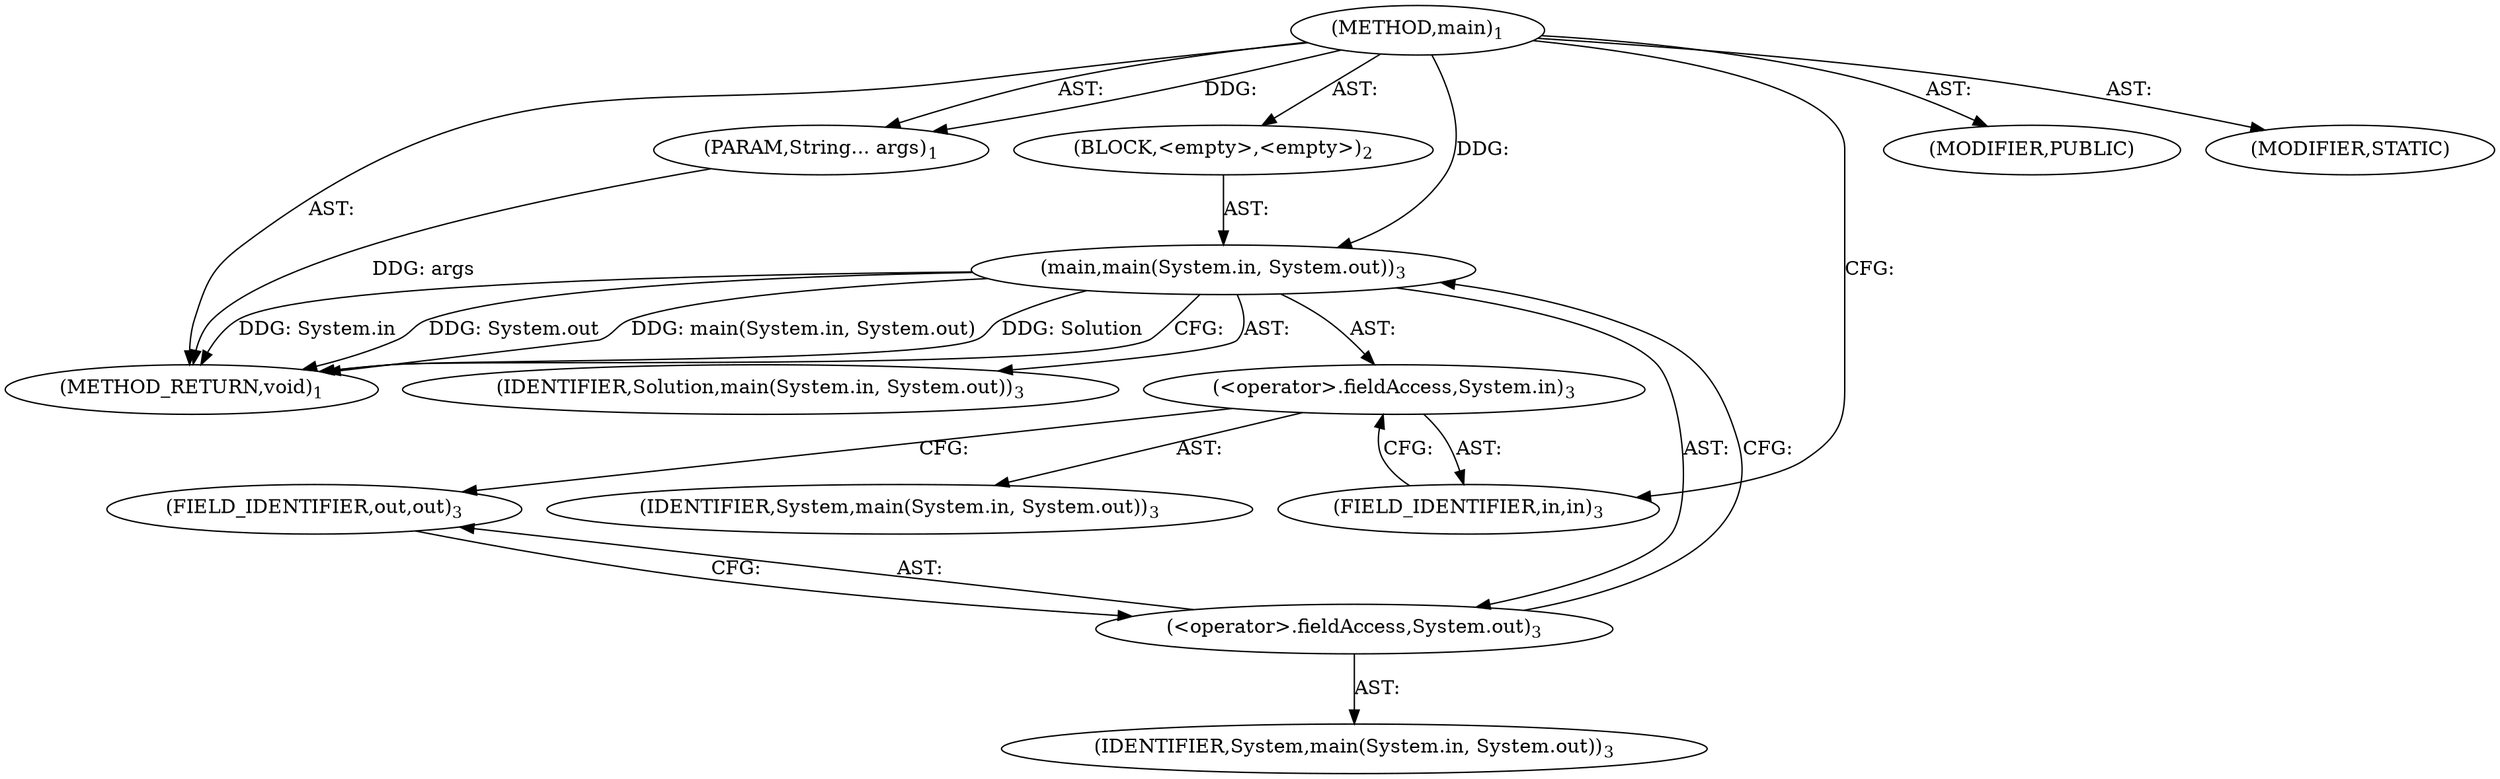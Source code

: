 digraph "main" {  
"17" [label = <(METHOD,main)<SUB>1</SUB>> ]
"18" [label = <(PARAM,String... args)<SUB>1</SUB>> ]
"19" [label = <(BLOCK,&lt;empty&gt;,&lt;empty&gt;)<SUB>2</SUB>> ]
"20" [label = <(main,main(System.in, System.out))<SUB>3</SUB>> ]
"21" [label = <(IDENTIFIER,Solution,main(System.in, System.out))<SUB>3</SUB>> ]
"22" [label = <(&lt;operator&gt;.fieldAccess,System.in)<SUB>3</SUB>> ]
"23" [label = <(IDENTIFIER,System,main(System.in, System.out))<SUB>3</SUB>> ]
"24" [label = <(FIELD_IDENTIFIER,in,in)<SUB>3</SUB>> ]
"25" [label = <(&lt;operator&gt;.fieldAccess,System.out)<SUB>3</SUB>> ]
"26" [label = <(IDENTIFIER,System,main(System.in, System.out))<SUB>3</SUB>> ]
"27" [label = <(FIELD_IDENTIFIER,out,out)<SUB>3</SUB>> ]
"28" [label = <(MODIFIER,PUBLIC)> ]
"29" [label = <(MODIFIER,STATIC)> ]
"30" [label = <(METHOD_RETURN,void)<SUB>1</SUB>> ]
  "17" -> "18"  [ label = "AST: "] 
  "17" -> "19"  [ label = "AST: "] 
  "17" -> "28"  [ label = "AST: "] 
  "17" -> "29"  [ label = "AST: "] 
  "17" -> "30"  [ label = "AST: "] 
  "19" -> "20"  [ label = "AST: "] 
  "20" -> "21"  [ label = "AST: "] 
  "20" -> "22"  [ label = "AST: "] 
  "20" -> "25"  [ label = "AST: "] 
  "22" -> "23"  [ label = "AST: "] 
  "22" -> "24"  [ label = "AST: "] 
  "25" -> "26"  [ label = "AST: "] 
  "25" -> "27"  [ label = "AST: "] 
  "20" -> "30"  [ label = "CFG: "] 
  "22" -> "27"  [ label = "CFG: "] 
  "25" -> "20"  [ label = "CFG: "] 
  "24" -> "22"  [ label = "CFG: "] 
  "27" -> "25"  [ label = "CFG: "] 
  "17" -> "24"  [ label = "CFG: "] 
  "18" -> "30"  [ label = "DDG: args"] 
  "20" -> "30"  [ label = "DDG: System.in"] 
  "20" -> "30"  [ label = "DDG: System.out"] 
  "20" -> "30"  [ label = "DDG: main(System.in, System.out)"] 
  "20" -> "30"  [ label = "DDG: Solution"] 
  "17" -> "18"  [ label = "DDG: "] 
  "17" -> "20"  [ label = "DDG: "] 
}
